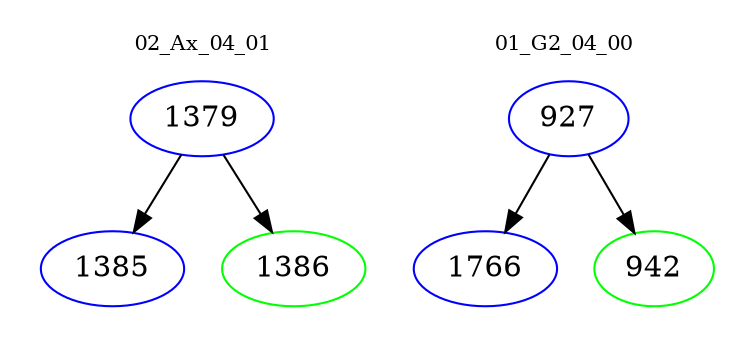 digraph{
subgraph cluster_0 {
color = white
label = "02_Ax_04_01";
fontsize=10;
T0_1379 [label="1379", color="blue"]
T0_1379 -> T0_1385 [color="black"]
T0_1385 [label="1385", color="blue"]
T0_1379 -> T0_1386 [color="black"]
T0_1386 [label="1386", color="green"]
}
subgraph cluster_1 {
color = white
label = "01_G2_04_00";
fontsize=10;
T1_927 [label="927", color="blue"]
T1_927 -> T1_1766 [color="black"]
T1_1766 [label="1766", color="blue"]
T1_927 -> T1_942 [color="black"]
T1_942 [label="942", color="green"]
}
}
